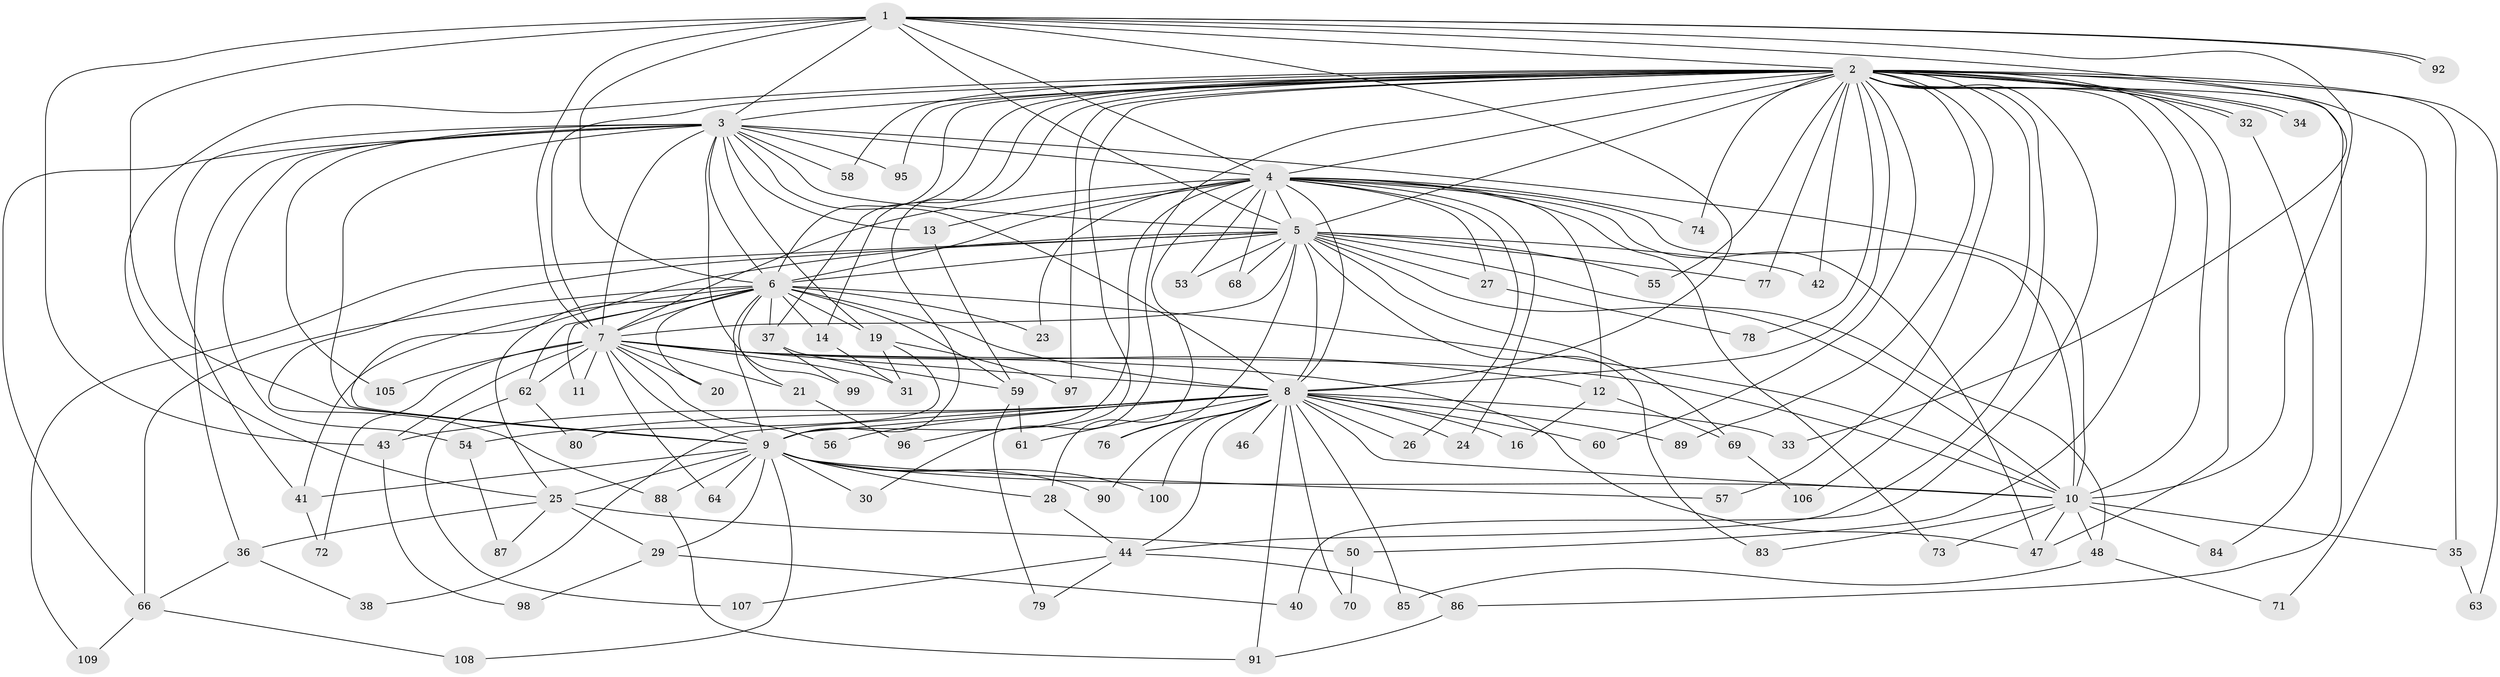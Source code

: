 // Generated by graph-tools (version 1.1) at 2025/51/02/27/25 19:51:49]
// undirected, 89 vertices, 212 edges
graph export_dot {
graph [start="1"]
  node [color=gray90,style=filled];
  1 [super="+104"];
  2 [super="+18"];
  3 [super="+52"];
  4 [super="+81"];
  5 [super="+94"];
  6 [super="+51"];
  7 [super="+17"];
  8 [super="+15"];
  9 [super="+22"];
  10 [super="+75"];
  11;
  12;
  13;
  14;
  16;
  19 [super="+39"];
  20;
  21;
  23;
  24;
  25 [super="+49"];
  26;
  27;
  28;
  29 [super="+67"];
  30;
  31 [super="+82"];
  32;
  33;
  34;
  35;
  36;
  37;
  38;
  40;
  41;
  42;
  43 [super="+45"];
  44 [super="+103"];
  46;
  47 [super="+65"];
  48;
  50;
  53;
  54;
  55;
  56;
  57;
  58;
  59 [super="+102"];
  60;
  61;
  62;
  63;
  64;
  66 [super="+93"];
  68;
  69;
  70;
  71;
  72;
  73;
  74;
  76;
  77;
  78;
  79;
  80;
  83;
  84;
  85;
  86;
  87;
  88;
  89;
  90;
  91 [super="+101"];
  92;
  95;
  96;
  97;
  98;
  99;
  100;
  105;
  106;
  107;
  108;
  109;
  1 -- 2;
  1 -- 3;
  1 -- 4;
  1 -- 5;
  1 -- 6;
  1 -- 7;
  1 -- 8;
  1 -- 9;
  1 -- 10;
  1 -- 33;
  1 -- 92;
  1 -- 92;
  1 -- 43;
  2 -- 3;
  2 -- 4;
  2 -- 5;
  2 -- 6;
  2 -- 7;
  2 -- 8;
  2 -- 9;
  2 -- 10 [weight=2];
  2 -- 14;
  2 -- 25;
  2 -- 32;
  2 -- 32;
  2 -- 34;
  2 -- 34;
  2 -- 37;
  2 -- 40;
  2 -- 42;
  2 -- 44;
  2 -- 47;
  2 -- 55;
  2 -- 57;
  2 -- 58;
  2 -- 60;
  2 -- 63;
  2 -- 71;
  2 -- 74;
  2 -- 77;
  2 -- 78;
  2 -- 86;
  2 -- 89;
  2 -- 96;
  2 -- 97;
  2 -- 106;
  2 -- 50;
  2 -- 35;
  2 -- 30;
  2 -- 95;
  3 -- 4;
  3 -- 5;
  3 -- 6;
  3 -- 7;
  3 -- 8;
  3 -- 9;
  3 -- 10;
  3 -- 13;
  3 -- 19;
  3 -- 36;
  3 -- 54;
  3 -- 58;
  3 -- 99;
  3 -- 105;
  3 -- 66;
  3 -- 41;
  3 -- 95;
  4 -- 5;
  4 -- 6;
  4 -- 7;
  4 -- 8;
  4 -- 9 [weight=2];
  4 -- 10;
  4 -- 12;
  4 -- 13;
  4 -- 23;
  4 -- 24;
  4 -- 26;
  4 -- 27;
  4 -- 28;
  4 -- 53;
  4 -- 68;
  4 -- 73;
  4 -- 74;
  4 -- 47;
  5 -- 6 [weight=2];
  5 -- 7;
  5 -- 8;
  5 -- 9;
  5 -- 10;
  5 -- 27;
  5 -- 42;
  5 -- 48;
  5 -- 53;
  5 -- 55;
  5 -- 68;
  5 -- 69;
  5 -- 76;
  5 -- 77;
  5 -- 83;
  5 -- 88;
  5 -- 109;
  6 -- 7;
  6 -- 8 [weight=2];
  6 -- 9;
  6 -- 10;
  6 -- 11;
  6 -- 14;
  6 -- 19 [weight=2];
  6 -- 20;
  6 -- 21;
  6 -- 23;
  6 -- 37;
  6 -- 41;
  6 -- 62;
  6 -- 66;
  6 -- 25;
  6 -- 59;
  7 -- 8;
  7 -- 9 [weight=2];
  7 -- 10;
  7 -- 11;
  7 -- 12;
  7 -- 20;
  7 -- 21;
  7 -- 31;
  7 -- 43;
  7 -- 56;
  7 -- 62;
  7 -- 64;
  7 -- 72;
  7 -- 105;
  7 -- 47;
  8 -- 9;
  8 -- 10 [weight=2];
  8 -- 16;
  8 -- 26;
  8 -- 33;
  8 -- 46 [weight=2];
  8 -- 56;
  8 -- 61;
  8 -- 76;
  8 -- 85;
  8 -- 90;
  8 -- 91;
  8 -- 100;
  8 -- 38;
  8 -- 70;
  8 -- 43;
  8 -- 44;
  8 -- 54;
  8 -- 24;
  8 -- 89;
  8 -- 60;
  9 -- 10;
  9 -- 25;
  9 -- 28;
  9 -- 29;
  9 -- 30;
  9 -- 41;
  9 -- 57;
  9 -- 64;
  9 -- 88;
  9 -- 90;
  9 -- 108;
  9 -- 100;
  10 -- 35;
  10 -- 48;
  10 -- 73;
  10 -- 83;
  10 -- 84;
  10 -- 47;
  12 -- 16;
  12 -- 69;
  13 -- 59;
  14 -- 31;
  19 -- 31;
  19 -- 80;
  19 -- 97;
  21 -- 96;
  25 -- 29 [weight=2];
  25 -- 36;
  25 -- 50;
  25 -- 87;
  27 -- 78;
  28 -- 44;
  29 -- 40;
  29 -- 98;
  32 -- 84;
  35 -- 63;
  36 -- 38;
  36 -- 66;
  37 -- 59;
  37 -- 99;
  41 -- 72;
  43 -- 98;
  44 -- 79;
  44 -- 86;
  44 -- 107;
  48 -- 71;
  48 -- 85;
  50 -- 70;
  54 -- 87;
  59 -- 61;
  59 -- 79;
  62 -- 80;
  62 -- 107;
  66 -- 109;
  66 -- 108;
  69 -- 106;
  86 -- 91;
  88 -- 91;
}
